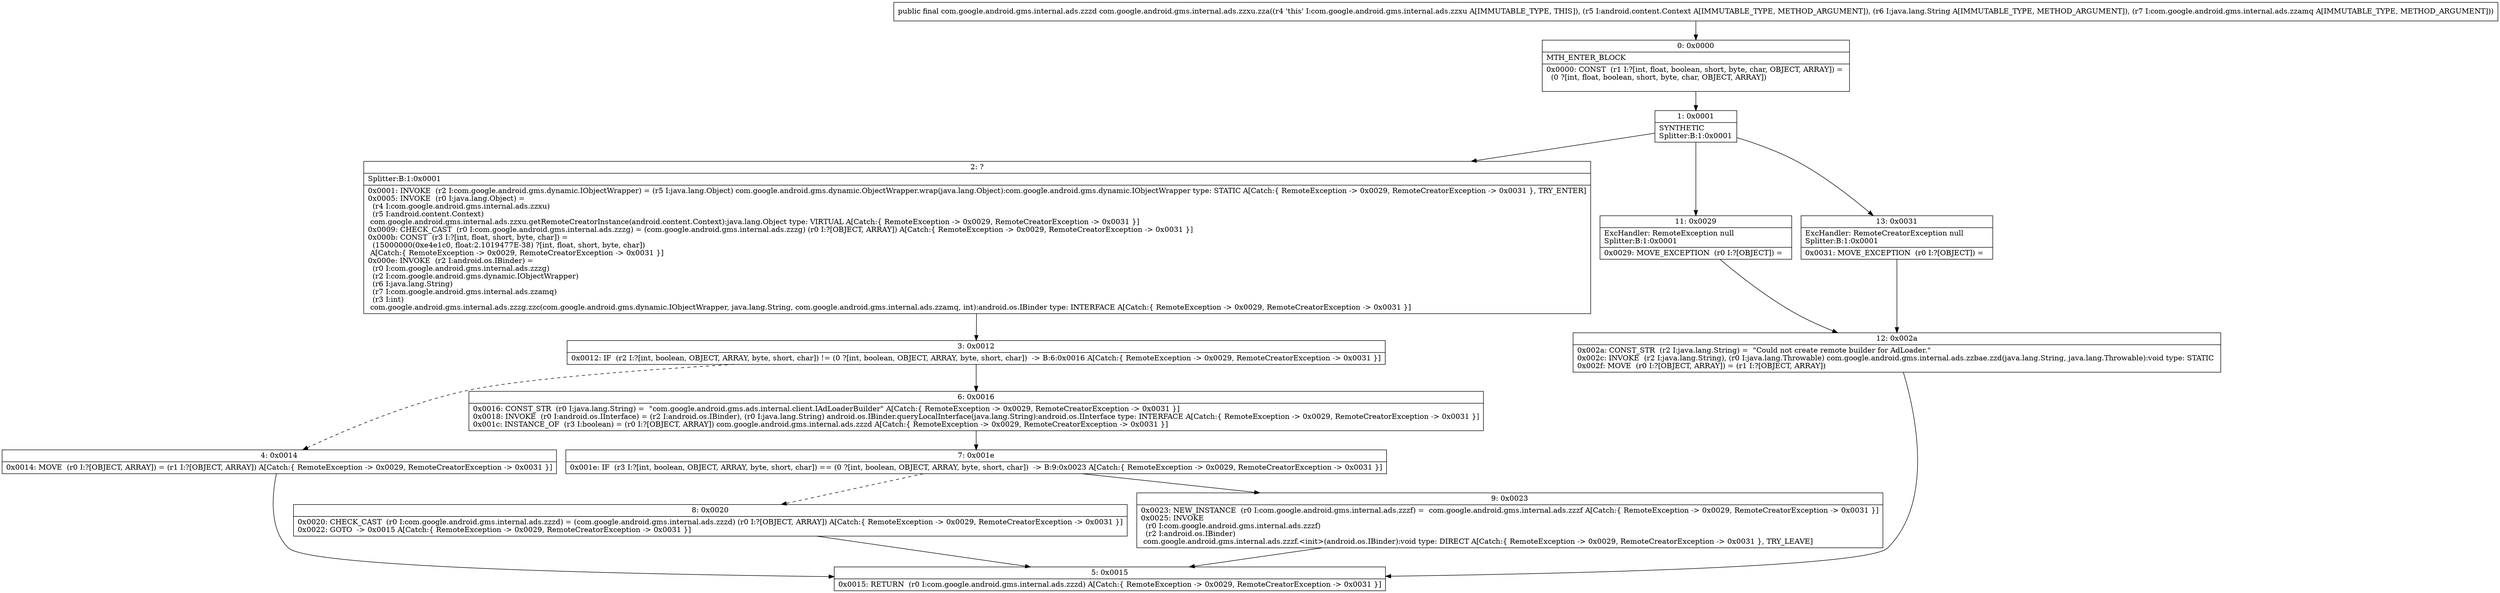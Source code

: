 digraph "CFG forcom.google.android.gms.internal.ads.zzxu.zza(Landroid\/content\/Context;Ljava\/lang\/String;Lcom\/google\/android\/gms\/internal\/ads\/zzamq;)Lcom\/google\/android\/gms\/internal\/ads\/zzzd;" {
Node_0 [shape=record,label="{0\:\ 0x0000|MTH_ENTER_BLOCK\l|0x0000: CONST  (r1 I:?[int, float, boolean, short, byte, char, OBJECT, ARRAY]) = \l  (0 ?[int, float, boolean, short, byte, char, OBJECT, ARRAY])\l \l}"];
Node_1 [shape=record,label="{1\:\ 0x0001|SYNTHETIC\lSplitter:B:1:0x0001\l}"];
Node_2 [shape=record,label="{2\:\ ?|Splitter:B:1:0x0001\l|0x0001: INVOKE  (r2 I:com.google.android.gms.dynamic.IObjectWrapper) = (r5 I:java.lang.Object) com.google.android.gms.dynamic.ObjectWrapper.wrap(java.lang.Object):com.google.android.gms.dynamic.IObjectWrapper type: STATIC A[Catch:\{ RemoteException \-\> 0x0029, RemoteCreatorException \-\> 0x0031 \}, TRY_ENTER]\l0x0005: INVOKE  (r0 I:java.lang.Object) = \l  (r4 I:com.google.android.gms.internal.ads.zzxu)\l  (r5 I:android.content.Context)\l com.google.android.gms.internal.ads.zzxu.getRemoteCreatorInstance(android.content.Context):java.lang.Object type: VIRTUAL A[Catch:\{ RemoteException \-\> 0x0029, RemoteCreatorException \-\> 0x0031 \}]\l0x0009: CHECK_CAST  (r0 I:com.google.android.gms.internal.ads.zzzg) = (com.google.android.gms.internal.ads.zzzg) (r0 I:?[OBJECT, ARRAY]) A[Catch:\{ RemoteException \-\> 0x0029, RemoteCreatorException \-\> 0x0031 \}]\l0x000b: CONST  (r3 I:?[int, float, short, byte, char]) = \l  (15000000(0xe4e1c0, float:2.1019477E\-38) ?[int, float, short, byte, char])\l A[Catch:\{ RemoteException \-\> 0x0029, RemoteCreatorException \-\> 0x0031 \}]\l0x000e: INVOKE  (r2 I:android.os.IBinder) = \l  (r0 I:com.google.android.gms.internal.ads.zzzg)\l  (r2 I:com.google.android.gms.dynamic.IObjectWrapper)\l  (r6 I:java.lang.String)\l  (r7 I:com.google.android.gms.internal.ads.zzamq)\l  (r3 I:int)\l com.google.android.gms.internal.ads.zzzg.zzc(com.google.android.gms.dynamic.IObjectWrapper, java.lang.String, com.google.android.gms.internal.ads.zzamq, int):android.os.IBinder type: INTERFACE A[Catch:\{ RemoteException \-\> 0x0029, RemoteCreatorException \-\> 0x0031 \}]\l}"];
Node_3 [shape=record,label="{3\:\ 0x0012|0x0012: IF  (r2 I:?[int, boolean, OBJECT, ARRAY, byte, short, char]) != (0 ?[int, boolean, OBJECT, ARRAY, byte, short, char])  \-\> B:6:0x0016 A[Catch:\{ RemoteException \-\> 0x0029, RemoteCreatorException \-\> 0x0031 \}]\l}"];
Node_4 [shape=record,label="{4\:\ 0x0014|0x0014: MOVE  (r0 I:?[OBJECT, ARRAY]) = (r1 I:?[OBJECT, ARRAY]) A[Catch:\{ RemoteException \-\> 0x0029, RemoteCreatorException \-\> 0x0031 \}]\l}"];
Node_5 [shape=record,label="{5\:\ 0x0015|0x0015: RETURN  (r0 I:com.google.android.gms.internal.ads.zzzd) A[Catch:\{ RemoteException \-\> 0x0029, RemoteCreatorException \-\> 0x0031 \}]\l}"];
Node_6 [shape=record,label="{6\:\ 0x0016|0x0016: CONST_STR  (r0 I:java.lang.String) =  \"com.google.android.gms.ads.internal.client.IAdLoaderBuilder\" A[Catch:\{ RemoteException \-\> 0x0029, RemoteCreatorException \-\> 0x0031 \}]\l0x0018: INVOKE  (r0 I:android.os.IInterface) = (r2 I:android.os.IBinder), (r0 I:java.lang.String) android.os.IBinder.queryLocalInterface(java.lang.String):android.os.IInterface type: INTERFACE A[Catch:\{ RemoteException \-\> 0x0029, RemoteCreatorException \-\> 0x0031 \}]\l0x001c: INSTANCE_OF  (r3 I:boolean) = (r0 I:?[OBJECT, ARRAY]) com.google.android.gms.internal.ads.zzzd A[Catch:\{ RemoteException \-\> 0x0029, RemoteCreatorException \-\> 0x0031 \}]\l}"];
Node_7 [shape=record,label="{7\:\ 0x001e|0x001e: IF  (r3 I:?[int, boolean, OBJECT, ARRAY, byte, short, char]) == (0 ?[int, boolean, OBJECT, ARRAY, byte, short, char])  \-\> B:9:0x0023 A[Catch:\{ RemoteException \-\> 0x0029, RemoteCreatorException \-\> 0x0031 \}]\l}"];
Node_8 [shape=record,label="{8\:\ 0x0020|0x0020: CHECK_CAST  (r0 I:com.google.android.gms.internal.ads.zzzd) = (com.google.android.gms.internal.ads.zzzd) (r0 I:?[OBJECT, ARRAY]) A[Catch:\{ RemoteException \-\> 0x0029, RemoteCreatorException \-\> 0x0031 \}]\l0x0022: GOTO  \-\> 0x0015 A[Catch:\{ RemoteException \-\> 0x0029, RemoteCreatorException \-\> 0x0031 \}]\l}"];
Node_9 [shape=record,label="{9\:\ 0x0023|0x0023: NEW_INSTANCE  (r0 I:com.google.android.gms.internal.ads.zzzf) =  com.google.android.gms.internal.ads.zzzf A[Catch:\{ RemoteException \-\> 0x0029, RemoteCreatorException \-\> 0x0031 \}]\l0x0025: INVOKE  \l  (r0 I:com.google.android.gms.internal.ads.zzzf)\l  (r2 I:android.os.IBinder)\l com.google.android.gms.internal.ads.zzzf.\<init\>(android.os.IBinder):void type: DIRECT A[Catch:\{ RemoteException \-\> 0x0029, RemoteCreatorException \-\> 0x0031 \}, TRY_LEAVE]\l}"];
Node_11 [shape=record,label="{11\:\ 0x0029|ExcHandler: RemoteException null\lSplitter:B:1:0x0001\l|0x0029: MOVE_EXCEPTION  (r0 I:?[OBJECT]) =  \l}"];
Node_12 [shape=record,label="{12\:\ 0x002a|0x002a: CONST_STR  (r2 I:java.lang.String) =  \"Could not create remote builder for AdLoader.\" \l0x002c: INVOKE  (r2 I:java.lang.String), (r0 I:java.lang.Throwable) com.google.android.gms.internal.ads.zzbae.zzd(java.lang.String, java.lang.Throwable):void type: STATIC \l0x002f: MOVE  (r0 I:?[OBJECT, ARRAY]) = (r1 I:?[OBJECT, ARRAY]) \l}"];
Node_13 [shape=record,label="{13\:\ 0x0031|ExcHandler: RemoteCreatorException null\lSplitter:B:1:0x0001\l|0x0031: MOVE_EXCEPTION  (r0 I:?[OBJECT]) =  \l}"];
MethodNode[shape=record,label="{public final com.google.android.gms.internal.ads.zzzd com.google.android.gms.internal.ads.zzxu.zza((r4 'this' I:com.google.android.gms.internal.ads.zzxu A[IMMUTABLE_TYPE, THIS]), (r5 I:android.content.Context A[IMMUTABLE_TYPE, METHOD_ARGUMENT]), (r6 I:java.lang.String A[IMMUTABLE_TYPE, METHOD_ARGUMENT]), (r7 I:com.google.android.gms.internal.ads.zzamq A[IMMUTABLE_TYPE, METHOD_ARGUMENT])) }"];
MethodNode -> Node_0;
Node_0 -> Node_1;
Node_1 -> Node_2;
Node_1 -> Node_11;
Node_1 -> Node_13;
Node_2 -> Node_3;
Node_3 -> Node_4[style=dashed];
Node_3 -> Node_6;
Node_4 -> Node_5;
Node_6 -> Node_7;
Node_7 -> Node_8[style=dashed];
Node_7 -> Node_9;
Node_8 -> Node_5;
Node_9 -> Node_5;
Node_11 -> Node_12;
Node_12 -> Node_5;
Node_13 -> Node_12;
}

